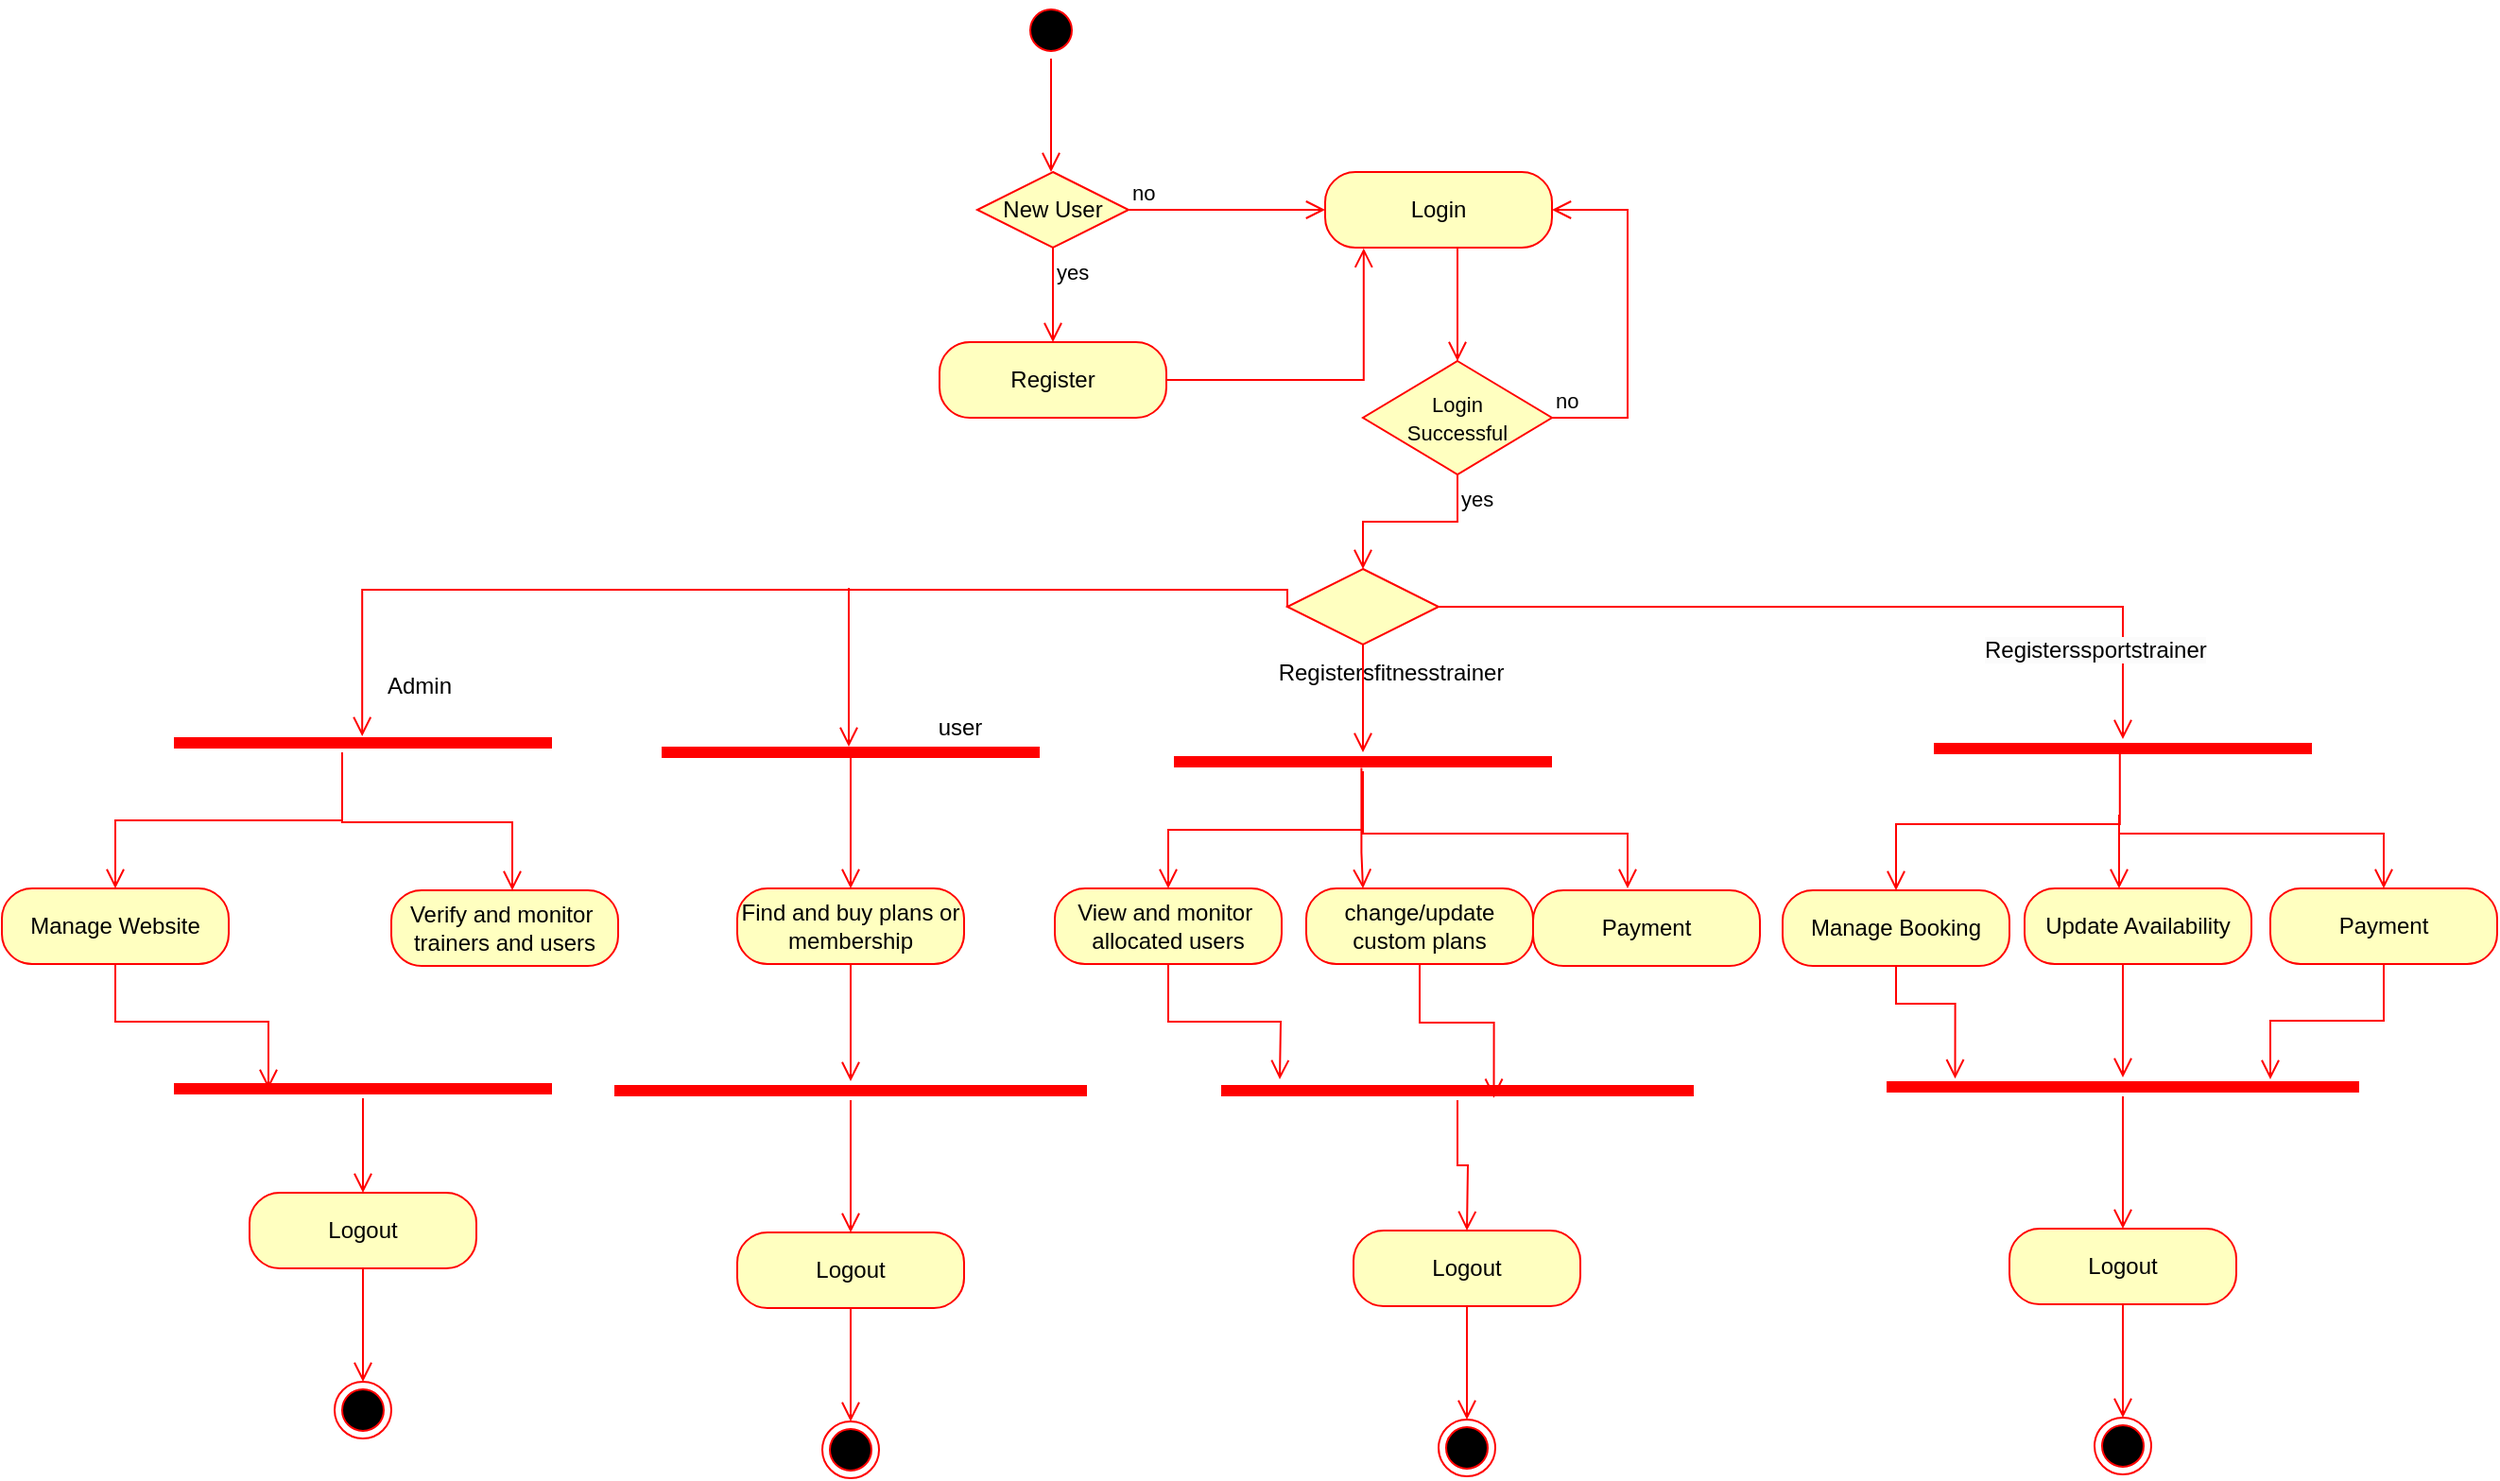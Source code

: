 <mxfile version="21.6.5" type="device">
  <diagram name="Page-1" id="UO8a2so5ky6xR_EhpQ7a">
    <mxGraphModel dx="1206" dy="710" grid="1" gridSize="10" guides="1" tooltips="1" connect="1" arrows="1" fold="1" page="1" pageScale="1" pageWidth="4681" pageHeight="3300" math="0" shadow="0">
      <root>
        <mxCell id="0" />
        <mxCell id="1" parent="0" />
        <mxCell id="dtB5DTBa3yLj0rCHDd4S-1" value="" style="ellipse;html=1;shape=startState;fillColor=#000000;strokeColor=#ff0000;" parent="1" vertex="1">
          <mxGeometry x="580" y="70" width="30" height="30" as="geometry" />
        </mxCell>
        <mxCell id="dtB5DTBa3yLj0rCHDd4S-2" value="" style="edgeStyle=orthogonalEdgeStyle;html=1;verticalAlign=bottom;endArrow=open;endSize=8;strokeColor=#ff0000;rounded=0;" parent="1" source="dtB5DTBa3yLj0rCHDd4S-1" edge="1">
          <mxGeometry relative="1" as="geometry">
            <mxPoint x="595" y="160" as="targetPoint" />
          </mxGeometry>
        </mxCell>
        <mxCell id="dtB5DTBa3yLj0rCHDd4S-3" value="New User" style="rhombus;whiteSpace=wrap;html=1;fontColor=#000000;fillColor=#ffffc0;strokeColor=#ff0000;" parent="1" vertex="1">
          <mxGeometry x="556" y="160" width="80" height="40" as="geometry" />
        </mxCell>
        <mxCell id="dtB5DTBa3yLj0rCHDd4S-4" value="no" style="edgeStyle=orthogonalEdgeStyle;html=1;align=left;verticalAlign=bottom;endArrow=open;endSize=8;strokeColor=#ff0000;rounded=0;" parent="1" source="dtB5DTBa3yLj0rCHDd4S-3" edge="1">
          <mxGeometry x="-1" relative="1" as="geometry">
            <mxPoint x="740" y="180" as="targetPoint" />
          </mxGeometry>
        </mxCell>
        <mxCell id="dtB5DTBa3yLj0rCHDd4S-5" value="yes" style="edgeStyle=orthogonalEdgeStyle;html=1;align=left;verticalAlign=top;endArrow=open;endSize=8;strokeColor=#ff0000;rounded=0;" parent="1" source="dtB5DTBa3yLj0rCHDd4S-3" edge="1">
          <mxGeometry x="-1" relative="1" as="geometry">
            <mxPoint x="596" y="250" as="targetPoint" />
            <mxPoint x="595.059" y="201.971" as="sourcePoint" />
          </mxGeometry>
        </mxCell>
        <mxCell id="dtB5DTBa3yLj0rCHDd4S-7" value="Register" style="rounded=1;whiteSpace=wrap;html=1;arcSize=40;fontColor=#000000;fillColor=#ffffc0;strokeColor=#ff0000;" parent="1" vertex="1">
          <mxGeometry x="536" y="250" width="120" height="40" as="geometry" />
        </mxCell>
        <mxCell id="dtB5DTBa3yLj0rCHDd4S-8" value="" style="edgeStyle=orthogonalEdgeStyle;html=1;verticalAlign=bottom;endArrow=open;endSize=8;strokeColor=#ff0000;rounded=0;entryX=0.17;entryY=1.008;entryDx=0;entryDy=0;entryPerimeter=0;" parent="1" source="dtB5DTBa3yLj0rCHDd4S-7" target="dtB5DTBa3yLj0rCHDd4S-9" edge="1">
          <mxGeometry relative="1" as="geometry">
            <mxPoint x="596" y="350" as="targetPoint" />
          </mxGeometry>
        </mxCell>
        <mxCell id="dtB5DTBa3yLj0rCHDd4S-9" value="Login" style="rounded=1;whiteSpace=wrap;html=1;arcSize=40;fontColor=#000000;fillColor=#ffffc0;strokeColor=#ff0000;" parent="1" vertex="1">
          <mxGeometry x="740" y="160" width="120" height="40" as="geometry" />
        </mxCell>
        <mxCell id="dtB5DTBa3yLj0rCHDd4S-10" value="" style="edgeStyle=orthogonalEdgeStyle;html=1;verticalAlign=bottom;endArrow=open;endSize=8;strokeColor=#ff0000;rounded=0;" parent="1" source="dtB5DTBa3yLj0rCHDd4S-9" target="dtB5DTBa3yLj0rCHDd4S-11" edge="1">
          <mxGeometry relative="1" as="geometry">
            <mxPoint x="800" y="260" as="targetPoint" />
            <Array as="points">
              <mxPoint x="810" y="210" />
              <mxPoint x="810" y="210" />
            </Array>
          </mxGeometry>
        </mxCell>
        <mxCell id="dtB5DTBa3yLj0rCHDd4S-11" value="&lt;font style=&quot;font-size: 11px;&quot;&gt;Login &lt;br&gt;Successful&lt;/font&gt;" style="rhombus;whiteSpace=wrap;html=1;fontColor=#000000;fillColor=#ffffc0;strokeColor=#ff0000;" parent="1" vertex="1">
          <mxGeometry x="760" y="260" width="100" height="60" as="geometry" />
        </mxCell>
        <mxCell id="dtB5DTBa3yLj0rCHDd4S-12" value="no" style="edgeStyle=orthogonalEdgeStyle;html=1;align=left;verticalAlign=bottom;endArrow=open;endSize=8;strokeColor=#ff0000;rounded=0;" parent="1" source="dtB5DTBa3yLj0rCHDd4S-11" target="dtB5DTBa3yLj0rCHDd4S-9" edge="1">
          <mxGeometry x="-1" relative="1" as="geometry">
            <mxPoint x="940" y="280" as="targetPoint" />
            <Array as="points">
              <mxPoint x="900" y="290" />
              <mxPoint x="900" y="180" />
            </Array>
          </mxGeometry>
        </mxCell>
        <mxCell id="dtB5DTBa3yLj0rCHDd4S-13" value="yes" style="edgeStyle=orthogonalEdgeStyle;html=1;align=left;verticalAlign=top;endArrow=open;endSize=8;strokeColor=#ff0000;rounded=0;" parent="1" source="dtB5DTBa3yLj0rCHDd4S-11" target="dtB5DTBa3yLj0rCHDd4S-14" edge="1">
          <mxGeometry x="-1" relative="1" as="geometry">
            <mxPoint x="800" y="360" as="targetPoint" />
          </mxGeometry>
        </mxCell>
        <mxCell id="dtB5DTBa3yLj0rCHDd4S-15" value="" style="edgeStyle=orthogonalEdgeStyle;html=1;align=left;verticalAlign=bottom;endArrow=open;endSize=8;strokeColor=#ff0000;rounded=0;" parent="1" source="dtB5DTBa3yLj0rCHDd4S-14" target="dtB5DTBa3yLj0rCHDd4S-46" edge="1">
          <mxGeometry x="-1" relative="1" as="geometry">
            <mxPoint x="1080" y="440" as="targetPoint" />
          </mxGeometry>
        </mxCell>
        <mxCell id="dtB5DTBa3yLj0rCHDd4S-19" value="" style="edgeStyle=orthogonalEdgeStyle;html=1;align=left;verticalAlign=bottom;endArrow=open;endSize=8;strokeColor=#ff0000;rounded=0;exitX=0;exitY=0.5;exitDx=0;exitDy=0;entryX=0.498;entryY=0.147;entryDx=0;entryDy=0;entryPerimeter=0;" parent="1" source="dtB5DTBa3yLj0rCHDd4S-14" target="dtB5DTBa3yLj0rCHDd4S-20" edge="1">
          <mxGeometry x="-1" relative="1" as="geometry">
            <mxPoint x="641" y="440" as="targetPoint" />
            <mxPoint x="771" y="380" as="sourcePoint" />
            <Array as="points">
              <mxPoint x="231" y="381" />
            </Array>
          </mxGeometry>
        </mxCell>
        <mxCell id="dtB5DTBa3yLj0rCHDd4S-20" value="" style="shape=line;html=1;strokeWidth=6;strokeColor=#ff0000;" parent="1" vertex="1">
          <mxGeometry x="131" y="457" width="200" height="10" as="geometry" />
        </mxCell>
        <mxCell id="dtB5DTBa3yLj0rCHDd4S-21" value="" style="edgeStyle=orthogonalEdgeStyle;html=1;verticalAlign=bottom;endArrow=open;endSize=8;strokeColor=#ff0000;rounded=0;entryX=0.5;entryY=0;entryDx=0;entryDy=0;" parent="1" source="dtB5DTBa3yLj0rCHDd4S-20" target="dtB5DTBa3yLj0rCHDd4S-27" edge="1">
          <mxGeometry relative="1" as="geometry">
            <mxPoint x="231" y="520" as="targetPoint" />
            <Array as="points">
              <mxPoint x="220" y="503" />
              <mxPoint x="100" y="503" />
            </Array>
          </mxGeometry>
        </mxCell>
        <mxCell id="dtB5DTBa3yLj0rCHDd4S-22" value="Admin" style="text;strokeColor=none;align=center;fillColor=none;html=1;verticalAlign=middle;whiteSpace=wrap;rounded=0;" parent="1" vertex="1">
          <mxGeometry x="231" y="417" width="60" height="30" as="geometry" />
        </mxCell>
        <mxCell id="dtB5DTBa3yLj0rCHDd4S-24" value="" style="edgeStyle=orthogonalEdgeStyle;html=1;verticalAlign=bottom;endArrow=open;endSize=8;strokeColor=#ff0000;rounded=0;entryX=0.5;entryY=0;entryDx=0;entryDy=0;" parent="1" source="dtB5DTBa3yLj0rCHDd4S-23" target="dtB5DTBa3yLj0rCHDd4S-36" edge="1">
          <mxGeometry relative="1" as="geometry">
            <mxPoint x="810" y="540" as="targetPoint" />
          </mxGeometry>
        </mxCell>
        <mxCell id="dtB5DTBa3yLj0rCHDd4S-25" value="Registersfitnesstrainer" style="text;strokeColor=none;align=center;fillColor=none;html=1;verticalAlign=middle;whiteSpace=wrap;rounded=0;" parent="1" vertex="1">
          <mxGeometry x="730" y="410" width="90" height="30" as="geometry" />
        </mxCell>
        <mxCell id="dtB5DTBa3yLj0rCHDd4S-27" value="Manage Website" style="rounded=1;whiteSpace=wrap;html=1;arcSize=40;fontColor=#000000;fillColor=#ffffc0;strokeColor=#ff0000;" parent="1" vertex="1">
          <mxGeometry x="40" y="539" width="120" height="40" as="geometry" />
        </mxCell>
        <mxCell id="dtB5DTBa3yLj0rCHDd4S-28" value="" style="edgeStyle=orthogonalEdgeStyle;html=1;verticalAlign=bottom;endArrow=open;endSize=8;strokeColor=#ff0000;rounded=0;entryX=0.25;entryY=0.5;entryDx=0;entryDy=0;entryPerimeter=0;" parent="1" source="dtB5DTBa3yLj0rCHDd4S-27" target="dtB5DTBa3yLj0rCHDd4S-31" edge="1">
          <mxGeometry relative="1" as="geometry">
            <mxPoint x="231" y="620" as="targetPoint" />
          </mxGeometry>
        </mxCell>
        <mxCell id="dtB5DTBa3yLj0rCHDd4S-31" value="" style="shape=line;html=1;strokeWidth=6;strokeColor=#ff0000;" parent="1" vertex="1">
          <mxGeometry x="131" y="640" width="200" height="10" as="geometry" />
        </mxCell>
        <mxCell id="dtB5DTBa3yLj0rCHDd4S-32" value="" style="edgeStyle=orthogonalEdgeStyle;html=1;verticalAlign=bottom;endArrow=open;endSize=8;strokeColor=#ff0000;rounded=0;" parent="1" source="dtB5DTBa3yLj0rCHDd4S-31" edge="1">
          <mxGeometry relative="1" as="geometry">
            <mxPoint x="231" y="700" as="targetPoint" />
          </mxGeometry>
        </mxCell>
        <mxCell id="dtB5DTBa3yLj0rCHDd4S-33" value="Logout" style="rounded=1;whiteSpace=wrap;html=1;arcSize=40;fontColor=#000000;fillColor=#ffffc0;strokeColor=#ff0000;" parent="1" vertex="1">
          <mxGeometry x="171" y="700" width="120" height="40" as="geometry" />
        </mxCell>
        <mxCell id="dtB5DTBa3yLj0rCHDd4S-34" value="" style="edgeStyle=orthogonalEdgeStyle;html=1;verticalAlign=bottom;endArrow=open;endSize=8;strokeColor=#ff0000;rounded=0;" parent="1" source="dtB5DTBa3yLj0rCHDd4S-33" edge="1">
          <mxGeometry relative="1" as="geometry">
            <mxPoint x="231" y="800" as="targetPoint" />
          </mxGeometry>
        </mxCell>
        <mxCell id="dtB5DTBa3yLj0rCHDd4S-35" value="" style="ellipse;html=1;shape=endState;fillColor=#000000;strokeColor=#ff0000;" parent="1" vertex="1">
          <mxGeometry x="216" y="800" width="30" height="30" as="geometry" />
        </mxCell>
        <mxCell id="dtB5DTBa3yLj0rCHDd4S-36" value="View and monitor&amp;nbsp;&lt;br&gt;allocated users" style="rounded=1;whiteSpace=wrap;html=1;arcSize=40;fontColor=#000000;fillColor=#ffffc0;strokeColor=#ff0000;" parent="1" vertex="1">
          <mxGeometry x="597" y="539" width="120" height="40" as="geometry" />
        </mxCell>
        <mxCell id="dtB5DTBa3yLj0rCHDd4S-37" value="" style="edgeStyle=orthogonalEdgeStyle;html=1;verticalAlign=bottom;endArrow=open;endSize=8;strokeColor=#ff0000;rounded=0;" parent="1" source="dtB5DTBa3yLj0rCHDd4S-36" edge="1">
          <mxGeometry relative="1" as="geometry">
            <mxPoint x="716" y="640" as="targetPoint" />
          </mxGeometry>
        </mxCell>
        <mxCell id="dtB5DTBa3yLj0rCHDd4S-38" value="" style="edgeStyle=orthogonalEdgeStyle;html=1;verticalAlign=bottom;endArrow=open;endSize=8;strokeColor=#ff0000;rounded=0;exitX=0.496;exitY=0.82;exitDx=0;exitDy=0;exitPerimeter=0;" parent="1" source="dtB5DTBa3yLj0rCHDd4S-23" target="dtB5DTBa3yLj0rCHDd4S-39" edge="1">
          <mxGeometry relative="1" as="geometry">
            <mxPoint x="890" y="530" as="targetPoint" />
            <mxPoint x="820" y="480" as="sourcePoint" />
            <Array as="points">
              <mxPoint x="760" y="520" />
              <mxPoint x="760" y="520" />
            </Array>
          </mxGeometry>
        </mxCell>
        <mxCell id="dtB5DTBa3yLj0rCHDd4S-39" value="change/update custom plans" style="rounded=1;whiteSpace=wrap;html=1;arcSize=40;fontColor=#000000;fillColor=#ffffc0;strokeColor=#ff0000;" parent="1" vertex="1">
          <mxGeometry x="730" y="539" width="120" height="40" as="geometry" />
        </mxCell>
        <mxCell id="dtB5DTBa3yLj0rCHDd4S-40" value="" style="edgeStyle=orthogonalEdgeStyle;html=1;verticalAlign=bottom;endArrow=open;endSize=8;strokeColor=#ff0000;rounded=0;exitX=0.5;exitY=1;exitDx=0;exitDy=0;entryX=0.577;entryY=0.889;entryDx=0;entryDy=0;entryPerimeter=0;" parent="1" source="dtB5DTBa3yLj0rCHDd4S-39" target="dtB5DTBa3yLj0rCHDd4S-41" edge="1">
          <mxGeometry relative="1" as="geometry">
            <mxPoint x="910" y="640" as="targetPoint" />
            <mxPoint x="726" y="590" as="sourcePoint" />
          </mxGeometry>
        </mxCell>
        <mxCell id="dtB5DTBa3yLj0rCHDd4S-41" value="" style="shape=line;html=1;strokeWidth=6;strokeColor=#ff0000;" parent="1" vertex="1">
          <mxGeometry x="685" y="641" width="250" height="10" as="geometry" />
        </mxCell>
        <mxCell id="dtB5DTBa3yLj0rCHDd4S-42" value="" style="edgeStyle=orthogonalEdgeStyle;html=1;verticalAlign=bottom;endArrow=open;endSize=8;strokeColor=#ff0000;rounded=0;" parent="1" source="dtB5DTBa3yLj0rCHDd4S-41" edge="1">
          <mxGeometry relative="1" as="geometry">
            <mxPoint x="815" y="720" as="targetPoint" />
          </mxGeometry>
        </mxCell>
        <mxCell id="dtB5DTBa3yLj0rCHDd4S-43" value="Logout" style="rounded=1;whiteSpace=wrap;html=1;arcSize=40;fontColor=#000000;fillColor=#ffffc0;strokeColor=#ff0000;" parent="1" vertex="1">
          <mxGeometry x="755" y="720" width="120" height="40" as="geometry" />
        </mxCell>
        <mxCell id="dtB5DTBa3yLj0rCHDd4S-44" value="" style="edgeStyle=orthogonalEdgeStyle;html=1;verticalAlign=bottom;endArrow=open;endSize=8;strokeColor=#ff0000;rounded=0;" parent="1" source="dtB5DTBa3yLj0rCHDd4S-43" edge="1">
          <mxGeometry relative="1" as="geometry">
            <mxPoint x="815" y="820" as="targetPoint" />
          </mxGeometry>
        </mxCell>
        <mxCell id="dtB5DTBa3yLj0rCHDd4S-45" value="" style="ellipse;html=1;shape=endState;fillColor=#000000;strokeColor=#ff0000;" parent="1" vertex="1">
          <mxGeometry x="800" y="820" width="30" height="30" as="geometry" />
        </mxCell>
        <mxCell id="dtB5DTBa3yLj0rCHDd4S-46" value="" style="shape=line;html=1;strokeWidth=6;strokeColor=#ff0000;" parent="1" vertex="1">
          <mxGeometry x="1062" y="460" width="200" height="10" as="geometry" />
        </mxCell>
        <mxCell id="dtB5DTBa3yLj0rCHDd4S-56" value="" style="edgeStyle=orthogonalEdgeStyle;html=1;verticalAlign=bottom;endArrow=open;endSize=8;strokeColor=#ff0000;rounded=0;entryX=0.5;entryY=0;entryDx=0;entryDy=0;exitX=0.492;exitY=0.667;exitDx=0;exitDy=0;exitPerimeter=0;" parent="1" source="dtB5DTBa3yLj0rCHDd4S-46" target="dtB5DTBa3yLj0rCHDd4S-57" edge="1">
          <mxGeometry relative="1" as="geometry">
            <mxPoint x="1157" y="539" as="targetPoint" />
            <mxPoint x="1157" y="469" as="sourcePoint" />
          </mxGeometry>
        </mxCell>
        <mxCell id="dtB5DTBa3yLj0rCHDd4S-57" value="Manage Booking" style="rounded=1;whiteSpace=wrap;html=1;arcSize=40;fontColor=#000000;fillColor=#ffffc0;strokeColor=#ff0000;" parent="1" vertex="1">
          <mxGeometry x="982" y="540" width="120" height="40" as="geometry" />
        </mxCell>
        <mxCell id="dtB5DTBa3yLj0rCHDd4S-58" value="" style="edgeStyle=orthogonalEdgeStyle;html=1;verticalAlign=bottom;endArrow=open;endSize=8;strokeColor=#ff0000;rounded=0;entryX=0.145;entryY=0.06;entryDx=0;entryDy=0;entryPerimeter=0;exitX=0.5;exitY=1;exitDx=0;exitDy=0;" parent="1" source="dtB5DTBa3yLj0rCHDd4S-57" target="dtB5DTBa3yLj0rCHDd4S-62" edge="1">
          <mxGeometry relative="1" as="geometry">
            <mxPoint x="1063" y="639" as="targetPoint" />
            <Array as="points">
              <mxPoint x="1042" y="600" />
              <mxPoint x="1073" y="600" />
            </Array>
          </mxGeometry>
        </mxCell>
        <mxCell id="dtB5DTBa3yLj0rCHDd4S-59" value="" style="edgeStyle=orthogonalEdgeStyle;html=1;verticalAlign=bottom;endArrow=open;endSize=8;strokeColor=#ff0000;rounded=0;" parent="1" target="dtB5DTBa3yLj0rCHDd4S-60" edge="1">
          <mxGeometry relative="1" as="geometry">
            <mxPoint x="1257" y="540" as="targetPoint" />
            <mxPoint x="1160" y="501" as="sourcePoint" />
            <Array as="points">
              <mxPoint x="1160" y="530" />
              <mxPoint x="1160" y="530" />
            </Array>
          </mxGeometry>
        </mxCell>
        <mxCell id="dtB5DTBa3yLj0rCHDd4S-60" value="Update Availability" style="rounded=1;whiteSpace=wrap;html=1;arcSize=40;fontColor=#000000;fillColor=#ffffc0;strokeColor=#ff0000;" parent="1" vertex="1">
          <mxGeometry x="1110" y="539" width="120" height="40" as="geometry" />
        </mxCell>
        <mxCell id="dtB5DTBa3yLj0rCHDd4S-61" value="" style="edgeStyle=orthogonalEdgeStyle;html=1;verticalAlign=bottom;endArrow=open;endSize=8;strokeColor=#ff0000;rounded=0;exitX=0.5;exitY=1;exitDx=0;exitDy=0;" parent="1" source="dtB5DTBa3yLj0rCHDd4S-60" target="dtB5DTBa3yLj0rCHDd4S-62" edge="1">
          <mxGeometry relative="1" as="geometry">
            <mxPoint x="1257" y="639" as="targetPoint" />
            <mxPoint x="1073" y="589" as="sourcePoint" />
            <Array as="points">
              <mxPoint x="1162" y="579" />
            </Array>
          </mxGeometry>
        </mxCell>
        <mxCell id="dtB5DTBa3yLj0rCHDd4S-62" value="" style="shape=line;html=1;strokeWidth=6;strokeColor=#ff0000;" parent="1" vertex="1">
          <mxGeometry x="1037" y="639" width="250" height="10" as="geometry" />
        </mxCell>
        <mxCell id="dtB5DTBa3yLj0rCHDd4S-63" value="" style="edgeStyle=orthogonalEdgeStyle;html=1;verticalAlign=bottom;endArrow=open;endSize=8;strokeColor=#ff0000;rounded=0;" parent="1" source="dtB5DTBa3yLj0rCHDd4S-62" edge="1">
          <mxGeometry relative="1" as="geometry">
            <mxPoint x="1162" y="719" as="targetPoint" />
          </mxGeometry>
        </mxCell>
        <mxCell id="dtB5DTBa3yLj0rCHDd4S-64" value="Logout" style="rounded=1;whiteSpace=wrap;html=1;arcSize=40;fontColor=#000000;fillColor=#ffffc0;strokeColor=#ff0000;" parent="1" vertex="1">
          <mxGeometry x="1102" y="719" width="120" height="40" as="geometry" />
        </mxCell>
        <mxCell id="dtB5DTBa3yLj0rCHDd4S-65" value="" style="edgeStyle=orthogonalEdgeStyle;html=1;verticalAlign=bottom;endArrow=open;endSize=8;strokeColor=#ff0000;rounded=0;" parent="1" source="dtB5DTBa3yLj0rCHDd4S-64" edge="1">
          <mxGeometry relative="1" as="geometry">
            <mxPoint x="1162" y="819" as="targetPoint" />
          </mxGeometry>
        </mxCell>
        <mxCell id="dtB5DTBa3yLj0rCHDd4S-66" value="" style="ellipse;html=1;shape=endState;fillColor=#000000;strokeColor=#ff0000;" parent="1" vertex="1">
          <mxGeometry x="1147" y="819" width="30" height="30" as="geometry" />
        </mxCell>
        <mxCell id="dtB5DTBa3yLj0rCHDd4S-81" value="" style="shape=line;html=1;strokeWidth=6;strokeColor=#ff0000;" parent="1" vertex="1">
          <mxGeometry x="389" y="462" width="200" height="10" as="geometry" />
        </mxCell>
        <mxCell id="dtB5DTBa3yLj0rCHDd4S-82" value="" style="edgeStyle=orthogonalEdgeStyle;html=1;verticalAlign=bottom;endArrow=open;endSize=8;strokeColor=#ff0000;rounded=0;entryX=0.5;entryY=0;entryDx=0;entryDy=0;exitX=0.492;exitY=0.667;exitDx=0;exitDy=0;exitPerimeter=0;" parent="1" source="dtB5DTBa3yLj0rCHDd4S-81" target="dtB5DTBa3yLj0rCHDd4S-83" edge="1">
          <mxGeometry relative="1" as="geometry">
            <mxPoint x="484" y="541" as="targetPoint" />
            <mxPoint x="484" y="471" as="sourcePoint" />
            <Array as="points">
              <mxPoint x="489" y="469" />
            </Array>
          </mxGeometry>
        </mxCell>
        <mxCell id="dtB5DTBa3yLj0rCHDd4S-83" value="Find and buy plans or membership" style="rounded=1;whiteSpace=wrap;html=1;arcSize=40;fontColor=#000000;fillColor=#ffffc0;strokeColor=#ff0000;" parent="1" vertex="1">
          <mxGeometry x="429" y="539" width="120" height="40" as="geometry" />
        </mxCell>
        <mxCell id="dtB5DTBa3yLj0rCHDd4S-84" value="" style="edgeStyle=orthogonalEdgeStyle;html=1;verticalAlign=bottom;endArrow=open;endSize=8;strokeColor=#ff0000;rounded=0;" parent="1" source="dtB5DTBa3yLj0rCHDd4S-83" target="dtB5DTBa3yLj0rCHDd4S-88" edge="1">
          <mxGeometry relative="1" as="geometry">
            <mxPoint x="390" y="641" as="targetPoint" />
          </mxGeometry>
        </mxCell>
        <mxCell id="dtB5DTBa3yLj0rCHDd4S-88" value="" style="shape=line;html=1;strokeWidth=6;strokeColor=#ff0000;" parent="1" vertex="1">
          <mxGeometry x="364" y="641" width="250" height="10" as="geometry" />
        </mxCell>
        <mxCell id="dtB5DTBa3yLj0rCHDd4S-89" value="" style="edgeStyle=orthogonalEdgeStyle;html=1;verticalAlign=bottom;endArrow=open;endSize=8;strokeColor=#ff0000;rounded=0;" parent="1" source="dtB5DTBa3yLj0rCHDd4S-88" edge="1">
          <mxGeometry relative="1" as="geometry">
            <mxPoint x="489" y="721" as="targetPoint" />
          </mxGeometry>
        </mxCell>
        <mxCell id="dtB5DTBa3yLj0rCHDd4S-90" value="Logout" style="rounded=1;whiteSpace=wrap;html=1;arcSize=40;fontColor=#000000;fillColor=#ffffc0;strokeColor=#ff0000;" parent="1" vertex="1">
          <mxGeometry x="429" y="721" width="120" height="40" as="geometry" />
        </mxCell>
        <mxCell id="dtB5DTBa3yLj0rCHDd4S-91" value="" style="edgeStyle=orthogonalEdgeStyle;html=1;verticalAlign=bottom;endArrow=open;endSize=8;strokeColor=#ff0000;rounded=0;" parent="1" source="dtB5DTBa3yLj0rCHDd4S-90" edge="1">
          <mxGeometry relative="1" as="geometry">
            <mxPoint x="489" y="821" as="targetPoint" />
          </mxGeometry>
        </mxCell>
        <mxCell id="dtB5DTBa3yLj0rCHDd4S-92" value="" style="ellipse;html=1;shape=endState;fillColor=#000000;strokeColor=#ff0000;" parent="1" vertex="1">
          <mxGeometry x="474" y="821" width="30" height="30" as="geometry" />
        </mxCell>
        <mxCell id="dtB5DTBa3yLj0rCHDd4S-93" value="user" style="text;strokeColor=none;align=center;fillColor=none;html=1;verticalAlign=middle;whiteSpace=wrap;rounded=0;" parent="1" vertex="1">
          <mxGeometry x="497" y="439" width="100" height="30" as="geometry" />
        </mxCell>
        <mxCell id="dtB5DTBa3yLj0rCHDd4S-94" value="" style="edgeStyle=orthogonalEdgeStyle;html=1;align=left;verticalAlign=top;endArrow=open;endSize=8;strokeColor=#ff0000;rounded=0;entryX=0.485;entryY=0.2;entryDx=0;entryDy=0;entryPerimeter=0;" parent="1" edge="1">
          <mxGeometry x="-1" relative="1" as="geometry">
            <mxPoint x="488" y="464" as="targetPoint" />
            <mxPoint x="488" y="380" as="sourcePoint" />
            <Array as="points">
              <mxPoint x="488" y="380" />
            </Array>
          </mxGeometry>
        </mxCell>
        <mxCell id="dtB5DTBa3yLj0rCHDd4S-98" value="Payment" style="rounded=1;whiteSpace=wrap;html=1;arcSize=40;fontColor=#000000;fillColor=#ffffc0;strokeColor=#ff0000;" parent="1" vertex="1">
          <mxGeometry x="1240" y="539" width="120" height="40" as="geometry" />
        </mxCell>
        <mxCell id="dtB5DTBa3yLj0rCHDd4S-99" value="" style="edgeStyle=orthogonalEdgeStyle;html=1;verticalAlign=bottom;endArrow=open;endSize=8;strokeColor=#ff0000;rounded=0;entryX=0.812;entryY=0.1;entryDx=0;entryDy=0;entryPerimeter=0;" parent="1" source="dtB5DTBa3yLj0rCHDd4S-98" target="dtB5DTBa3yLj0rCHDd4S-62" edge="1">
          <mxGeometry relative="1" as="geometry">
            <mxPoint x="1300" y="639" as="targetPoint" />
          </mxGeometry>
        </mxCell>
        <mxCell id="dtB5DTBa3yLj0rCHDd4S-100" value="" style="edgeStyle=orthogonalEdgeStyle;html=1;verticalAlign=bottom;endArrow=open;endSize=8;strokeColor=#ff0000;rounded=0;" parent="1" target="dtB5DTBa3yLj0rCHDd4S-98" edge="1">
          <mxGeometry relative="1" as="geometry">
            <mxPoint x="1170" y="549" as="targetPoint" />
            <mxPoint x="1160" y="500" as="sourcePoint" />
            <Array as="points">
              <mxPoint x="1160" y="510" />
              <mxPoint x="1300" y="510" />
            </Array>
          </mxGeometry>
        </mxCell>
        <mxCell id="7nmVNF_0FV4pf_lM1hzO-1" value="Verify and monitor&amp;nbsp;&lt;br&gt;trainers and users" style="rounded=1;whiteSpace=wrap;html=1;arcSize=40;fontColor=#000000;fillColor=#ffffc0;strokeColor=#ff0000;" parent="1" vertex="1">
          <mxGeometry x="246" y="540" width="120" height="40" as="geometry" />
        </mxCell>
        <mxCell id="7nmVNF_0FV4pf_lM1hzO-2" value="" style="edgeStyle=orthogonalEdgeStyle;html=1;verticalAlign=bottom;endArrow=open;endSize=8;strokeColor=#ff0000;rounded=0;exitX=0.496;exitY=0.82;exitDx=0;exitDy=0;exitPerimeter=0;" parent="1" edge="1">
          <mxGeometry relative="1" as="geometry">
            <mxPoint x="310" y="540" as="targetPoint" />
            <mxPoint x="220" y="467" as="sourcePoint" />
            <Array as="points">
              <mxPoint x="220" y="504" />
              <mxPoint x="310" y="504" />
              <mxPoint x="310" y="539" />
            </Array>
          </mxGeometry>
        </mxCell>
        <mxCell id="7nmVNF_0FV4pf_lM1hzO-3" value="&lt;span style=&quot;color: rgb(0, 0, 0); font-family: Helvetica; font-size: 12px; font-style: normal; font-variant-ligatures: normal; font-variant-caps: normal; font-weight: 400; letter-spacing: normal; orphans: 2; text-align: center; text-indent: 0px; text-transform: none; widows: 2; word-spacing: 0px; -webkit-text-stroke-width: 0px; background-color: rgb(251, 251, 251); text-decoration-thickness: initial; text-decoration-style: initial; text-decoration-color: initial; float: none; display: inline !important;&quot;&gt;Registerssportstrainer&lt;/span&gt;" style="text;whiteSpace=wrap;html=1;" parent="1" vertex="1">
          <mxGeometry x="1087" y="399" width="150" height="40" as="geometry" />
        </mxCell>
        <mxCell id="7nmVNF_0FV4pf_lM1hzO-6" style="edgeStyle=orthogonalEdgeStyle;rounded=0;orthogonalLoop=1;jettySize=auto;html=1;exitX=0.5;exitY=1;exitDx=0;exitDy=0;" parent="1" source="7nmVNF_0FV4pf_lM1hzO-3" target="7nmVNF_0FV4pf_lM1hzO-3" edge="1">
          <mxGeometry relative="1" as="geometry" />
        </mxCell>
        <mxCell id="7nmVNF_0FV4pf_lM1hzO-9" value="Payment" style="rounded=1;whiteSpace=wrap;html=1;arcSize=40;fontColor=#000000;fillColor=#ffffc0;strokeColor=#ff0000;" parent="1" vertex="1">
          <mxGeometry x="850" y="540" width="120" height="40" as="geometry" />
        </mxCell>
        <mxCell id="7nmVNF_0FV4pf_lM1hzO-10" value="" style="edgeStyle=orthogonalEdgeStyle;html=1;align=left;verticalAlign=bottom;endArrow=open;endSize=8;strokeColor=#ff0000;rounded=0;exitX=0;exitY=0.5;exitDx=0;exitDy=0;entryX=0.498;entryY=0.147;entryDx=0;entryDy=0;entryPerimeter=0;" parent="1" target="dtB5DTBa3yLj0rCHDd4S-14" edge="1">
          <mxGeometry x="-1" relative="1" as="geometry">
            <mxPoint x="231" y="458" as="targetPoint" />
            <mxPoint x="771" y="380" as="sourcePoint" />
            <Array as="points" />
          </mxGeometry>
        </mxCell>
        <mxCell id="dtB5DTBa3yLj0rCHDd4S-14" value="" style="rhombus;whiteSpace=wrap;html=1;fontColor=#000000;fillColor=#ffffc0;strokeColor=#ff0000;" parent="1" vertex="1">
          <mxGeometry x="720" y="370" width="80" height="40" as="geometry" />
        </mxCell>
        <mxCell id="7nmVNF_0FV4pf_lM1hzO-11" value="" style="edgeStyle=orthogonalEdgeStyle;html=1;align=left;verticalAlign=top;endArrow=open;endSize=8;strokeColor=#ff0000;rounded=0;" parent="1" source="dtB5DTBa3yLj0rCHDd4S-14" target="dtB5DTBa3yLj0rCHDd4S-23" edge="1">
          <mxGeometry x="-1" relative="1" as="geometry">
            <mxPoint x="810" y="460" as="targetPoint" />
            <mxPoint x="800" y="390" as="sourcePoint" />
          </mxGeometry>
        </mxCell>
        <mxCell id="dtB5DTBa3yLj0rCHDd4S-23" value="" style="shape=line;html=1;strokeWidth=6;strokeColor=#ff0000;" parent="1" vertex="1">
          <mxGeometry x="660" y="467" width="200" height="10" as="geometry" />
        </mxCell>
        <mxCell id="7nmVNF_0FV4pf_lM1hzO-13" value="" style="edgeStyle=orthogonalEdgeStyle;html=1;verticalAlign=bottom;endArrow=open;endSize=8;strokeColor=#ff0000;rounded=0;" parent="1" edge="1">
          <mxGeometry relative="1" as="geometry">
            <mxPoint x="900" y="539" as="targetPoint" />
            <mxPoint x="760" y="500" as="sourcePoint" />
            <Array as="points">
              <mxPoint x="760" y="510" />
              <mxPoint x="900" y="510" />
            </Array>
          </mxGeometry>
        </mxCell>
      </root>
    </mxGraphModel>
  </diagram>
</mxfile>

